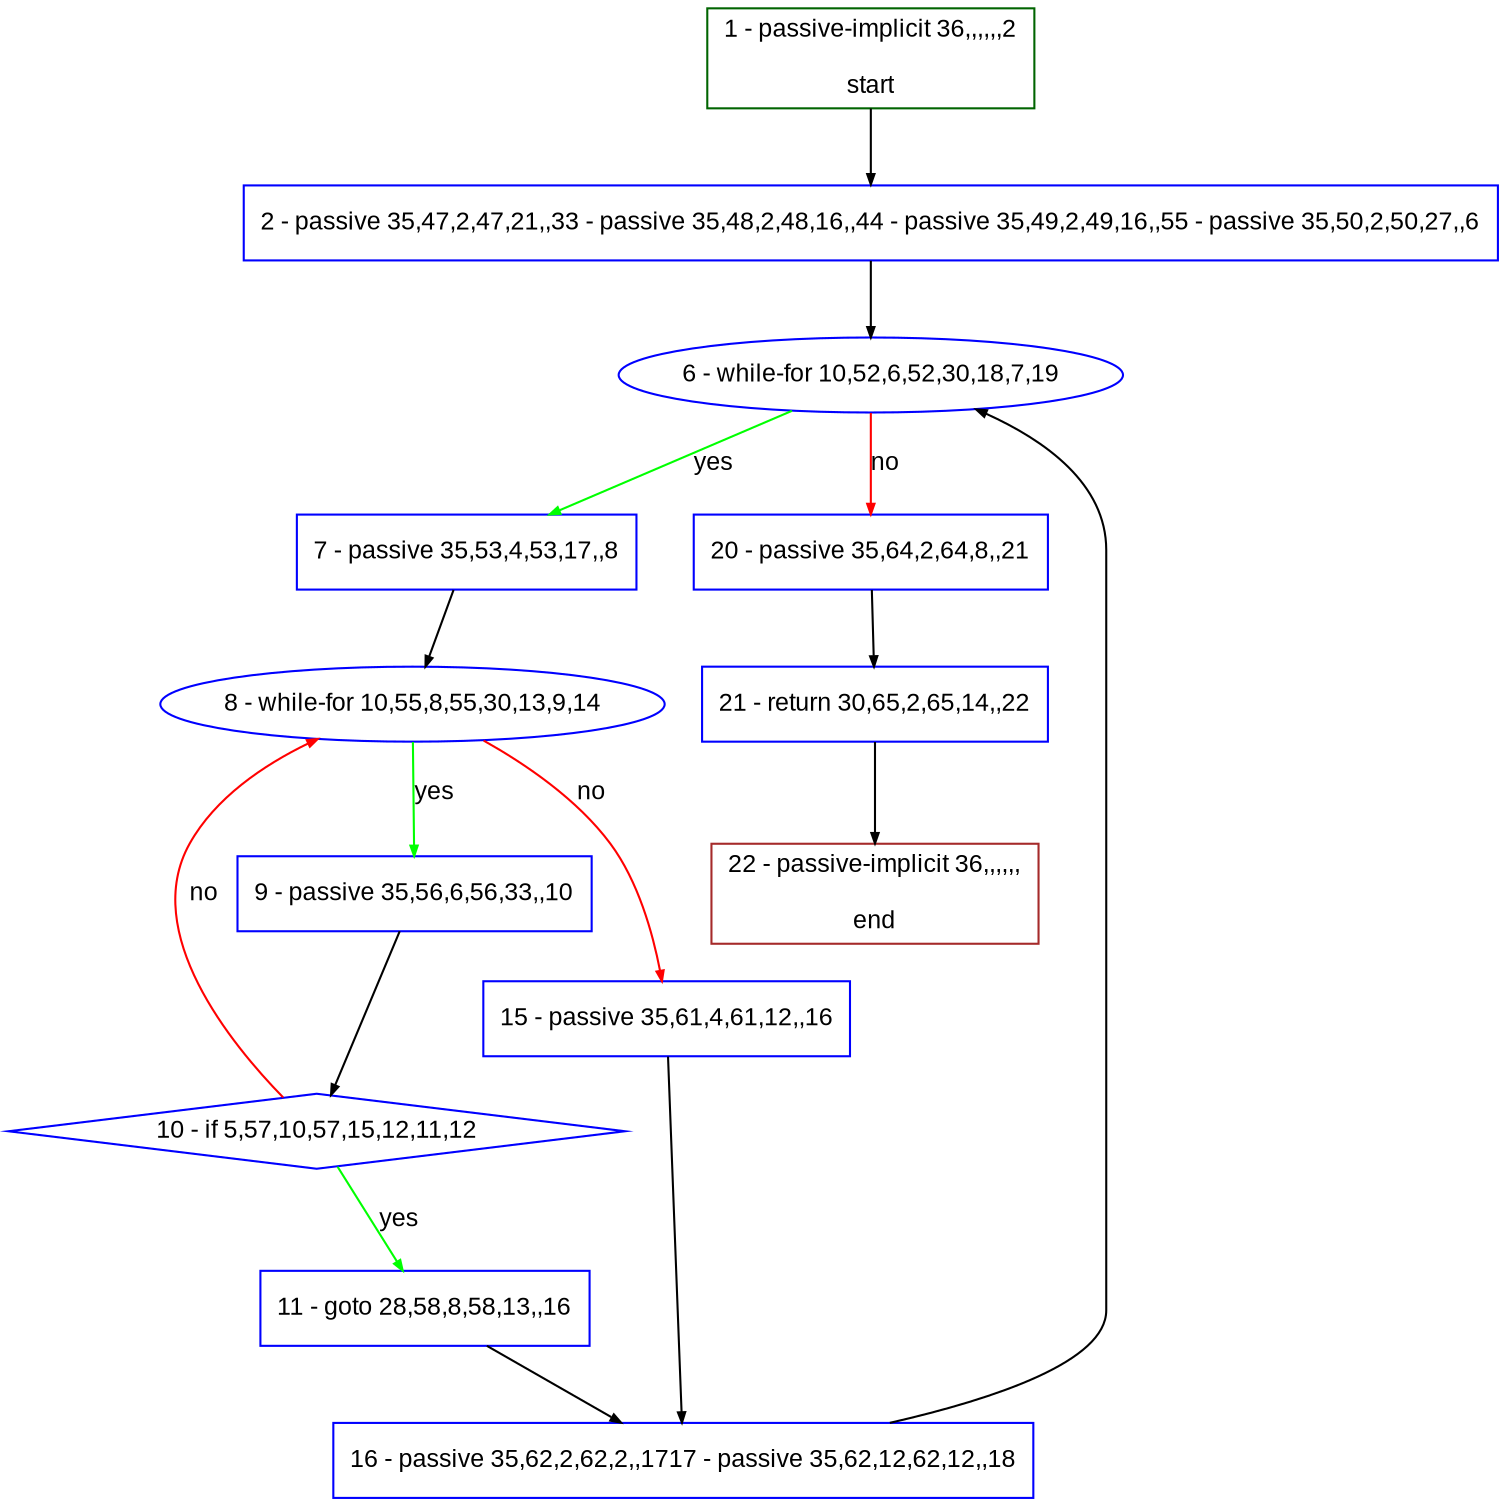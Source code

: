 digraph "" {
  graph [bgcolor="white", fillcolor="#FFFFCC", pack="true", packmode="clust", fontname="Arial", label="", fontsize="12", compound="true", style="rounded,filled"];
  node [node_initialized="no", fillcolor="white", fontname="Arial", label="", color="grey", fontsize="12", fixedsize="false", compound="true", shape="rectangle", style="filled"];
  edge [arrowtail="none", lhead="", fontcolor="black", fontname="Arial", label="", color="black", fontsize="12", arrowhead="normal", arrowsize="0.5", compound="true", ltail="", dir="forward"];
  __N1 [fillcolor="#ffffff", label="2 - passive 35,47,2,47,21,,33 - passive 35,48,2,48,16,,44 - passive 35,49,2,49,16,,55 - passive 35,50,2,50,27,,6", color="#0000ff", shape="box", style="filled"];
  __N2 [fillcolor="#ffffff", label="1 - passive-implicit 36,,,,,,2\n\nstart", color="#006400", shape="box", style="filled"];
  __N3 [fillcolor="#ffffff", label="6 - while-for 10,52,6,52,30,18,7,19", color="#0000ff", shape="oval", style="filled"];
  __N4 [fillcolor="#ffffff", label="7 - passive 35,53,4,53,17,,8", color="#0000ff", shape="box", style="filled"];
  __N5 [fillcolor="#ffffff", label="20 - passive 35,64,2,64,8,,21", color="#0000ff", shape="box", style="filled"];
  __N6 [fillcolor="#ffffff", label="8 - while-for 10,55,8,55,30,13,9,14", color="#0000ff", shape="oval", style="filled"];
  __N7 [fillcolor="#ffffff", label="9 - passive 35,56,6,56,33,,10", color="#0000ff", shape="box", style="filled"];
  __N8 [fillcolor="#ffffff", label="15 - passive 35,61,4,61,12,,16", color="#0000ff", shape="box", style="filled"];
  __N9 [fillcolor="#ffffff", label="10 - if 5,57,10,57,15,12,11,12", color="#0000ff", shape="diamond", style="filled"];
  __N10 [fillcolor="#ffffff", label="11 - goto 28,58,8,58,13,,16", color="#0000ff", shape="box", style="filled"];
  __N11 [fillcolor="#ffffff", label="16 - passive 35,62,2,62,2,,1717 - passive 35,62,12,62,12,,18", color="#0000ff", shape="box", style="filled"];
  __N12 [fillcolor="#ffffff", label="21 - return 30,65,2,65,14,,22", color="#0000ff", shape="box", style="filled"];
  __N13 [fillcolor="#ffffff", label="22 - passive-implicit 36,,,,,,\n\nend", color="#a52a2a", shape="box", style="filled"];
  __N2 -> __N1 [arrowtail="none", color="#000000", label="", arrowhead="normal", dir="forward"];
  __N1 -> __N3 [arrowtail="none", color="#000000", label="", arrowhead="normal", dir="forward"];
  __N3 -> __N4 [arrowtail="none", color="#00ff00", label="yes", arrowhead="normal", dir="forward"];
  __N3 -> __N5 [arrowtail="none", color="#ff0000", label="no", arrowhead="normal", dir="forward"];
  __N4 -> __N6 [arrowtail="none", color="#000000", label="", arrowhead="normal", dir="forward"];
  __N6 -> __N7 [arrowtail="none", color="#00ff00", label="yes", arrowhead="normal", dir="forward"];
  __N6 -> __N8 [arrowtail="none", color="#ff0000", label="no", arrowhead="normal", dir="forward"];
  __N7 -> __N9 [arrowtail="none", color="#000000", label="", arrowhead="normal", dir="forward"];
  __N9 -> __N6 [arrowtail="none", color="#ff0000", label="no", arrowhead="normal", dir="forward"];
  __N9 -> __N10 [arrowtail="none", color="#00ff00", label="yes", arrowhead="normal", dir="forward"];
  __N10 -> __N11 [arrowtail="none", color="#000000", label="", arrowhead="normal", dir="forward"];
  __N8 -> __N11 [arrowtail="none", color="#000000", label="", arrowhead="normal", dir="forward"];
  __N11 -> __N3 [arrowtail="none", color="#000000", label="", arrowhead="normal", dir="forward"];
  __N5 -> __N12 [arrowtail="none", color="#000000", label="", arrowhead="normal", dir="forward"];
  __N12 -> __N13 [arrowtail="none", color="#000000", label="", arrowhead="normal", dir="forward"];
}
